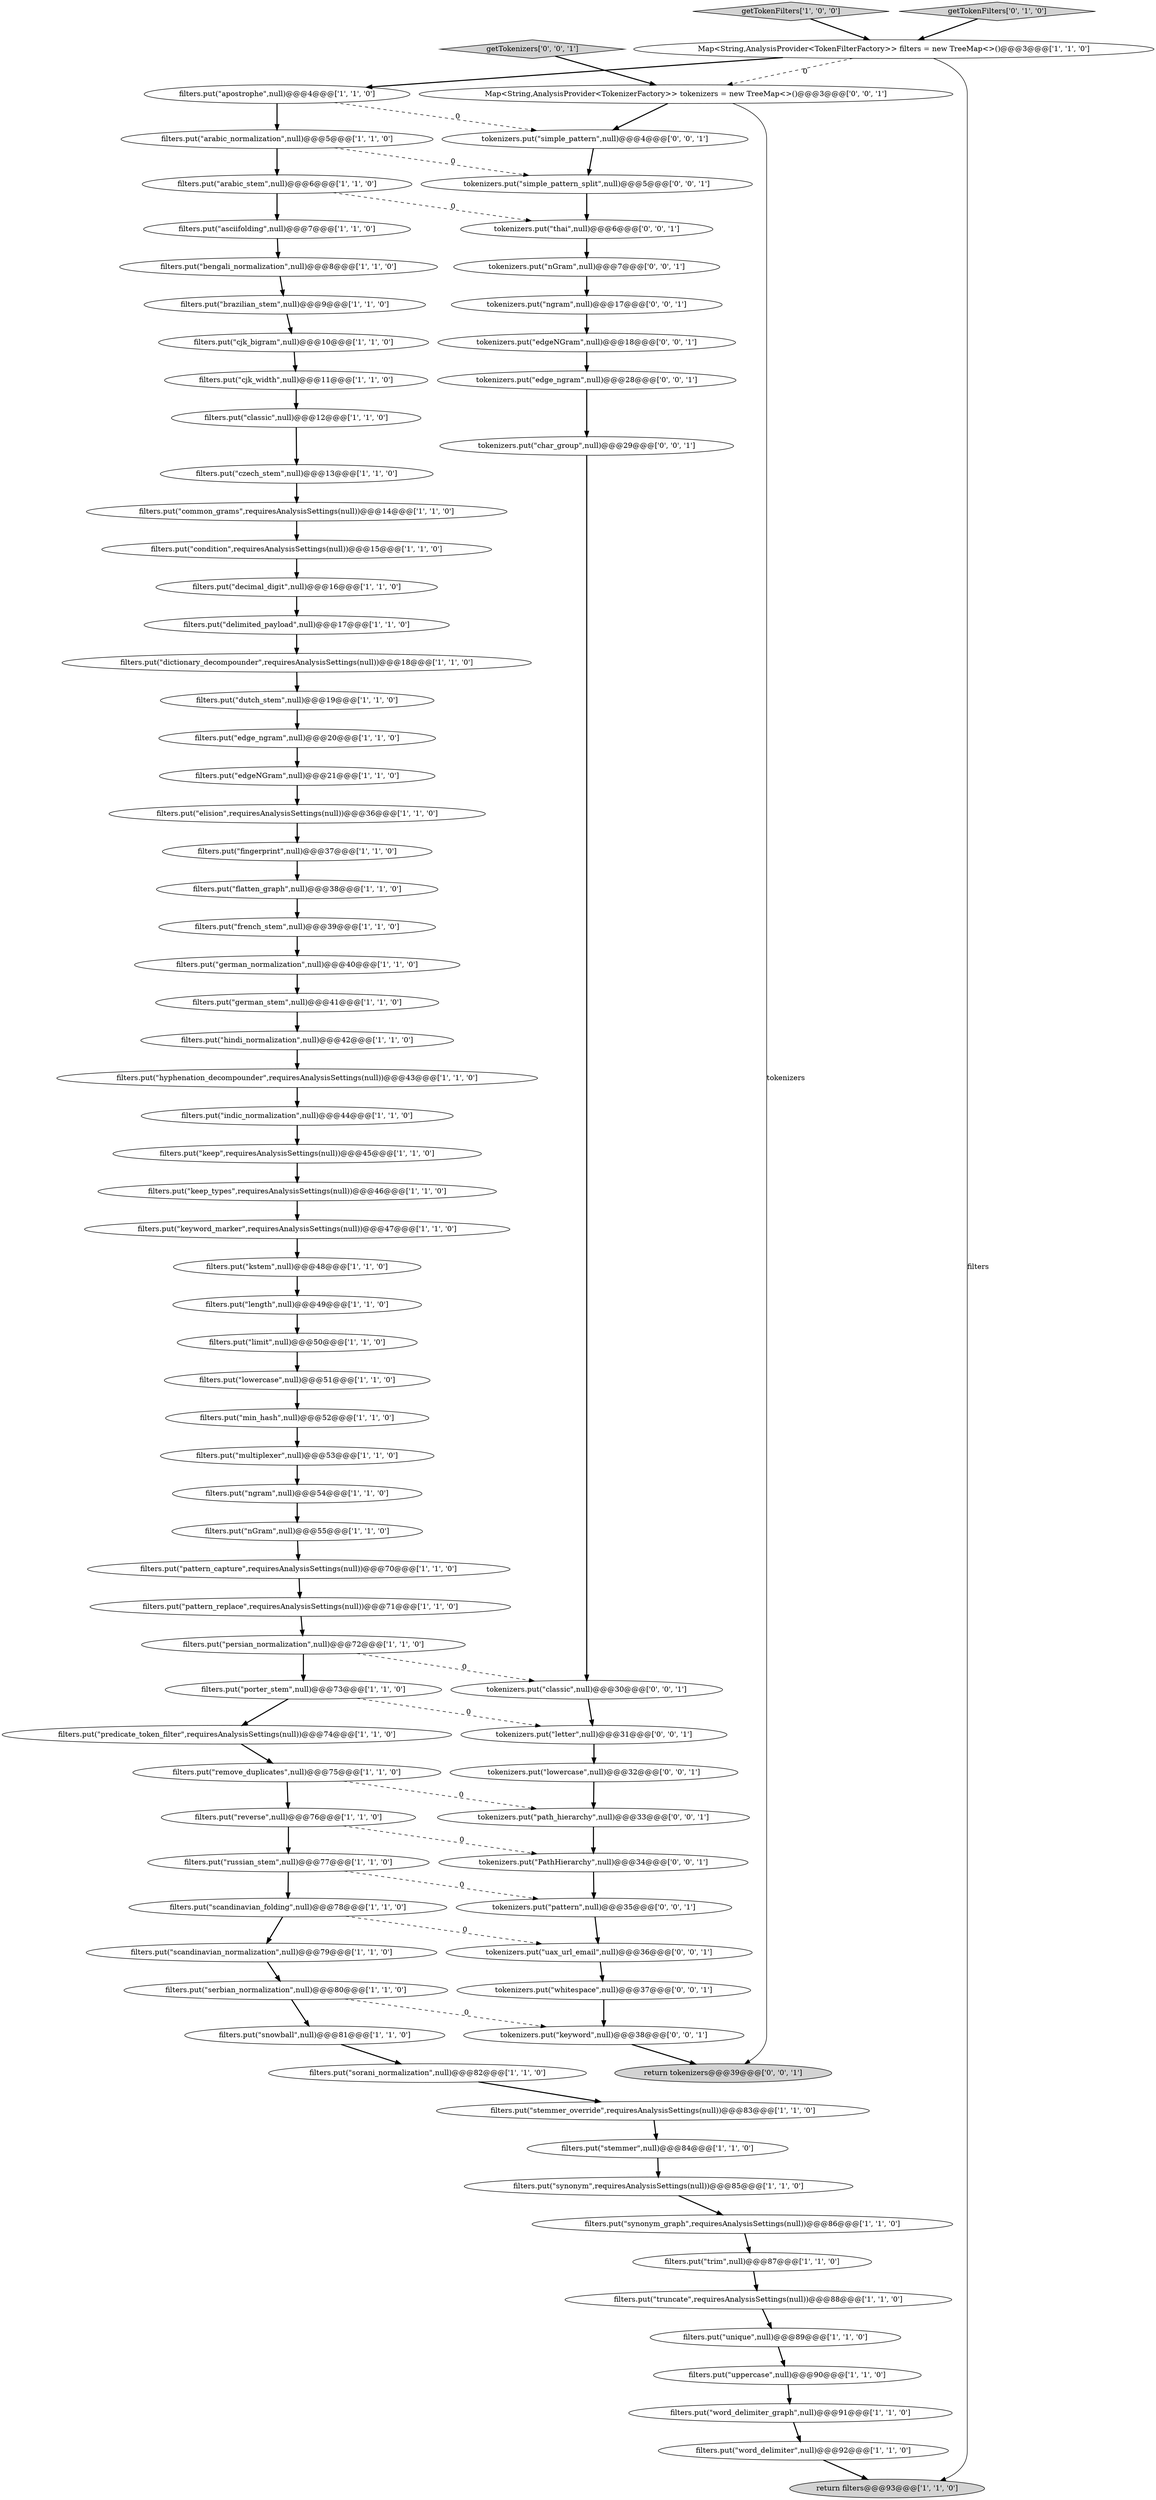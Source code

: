 digraph {
68 [style = filled, label = "return tokenizers@@@39@@@['0', '0', '1']", fillcolor = lightgray, shape = ellipse image = "AAA0AAABBB3BBB"];
45 [style = filled, label = "filters.put(\"persian_normalization\",null)@@@72@@@['1', '1', '0']", fillcolor = white, shape = ellipse image = "AAA0AAABBB1BBB"];
70 [style = filled, label = "tokenizers.put(\"simple_pattern_split\",null)@@@5@@@['0', '0', '1']", fillcolor = white, shape = ellipse image = "AAA0AAABBB3BBB"];
4 [style = filled, label = "filters.put(\"word_delimiter\",null)@@@92@@@['1', '1', '0']", fillcolor = white, shape = ellipse image = "AAA0AAABBB1BBB"];
49 [style = filled, label = "filters.put(\"german_stem\",null)@@@41@@@['1', '1', '0']", fillcolor = white, shape = ellipse image = "AAA0AAABBB1BBB"];
39 [style = filled, label = "getTokenFilters['1', '0', '0']", fillcolor = lightgray, shape = diamond image = "AAA0AAABBB1BBB"];
71 [style = filled, label = "tokenizers.put(\"lowercase\",null)@@@32@@@['0', '0', '1']", fillcolor = white, shape = ellipse image = "AAA0AAABBB3BBB"];
80 [style = filled, label = "getTokenizers['0', '0', '1']", fillcolor = lightgray, shape = diamond image = "AAA0AAABBB3BBB"];
38 [style = filled, label = "filters.put(\"arabic_stem\",null)@@@6@@@['1', '1', '0']", fillcolor = white, shape = ellipse image = "AAA0AAABBB1BBB"];
66 [style = filled, label = "tokenizers.put(\"letter\",null)@@@31@@@['0', '0', '1']", fillcolor = white, shape = ellipse image = "AAA0AAABBB3BBB"];
77 [style = filled, label = "tokenizers.put(\"ngram\",null)@@@17@@@['0', '0', '1']", fillcolor = white, shape = ellipse image = "AAA0AAABBB3BBB"];
2 [style = filled, label = "filters.put(\"stemmer\",null)@@@84@@@['1', '1', '0']", fillcolor = white, shape = ellipse image = "AAA0AAABBB1BBB"];
28 [style = filled, label = "filters.put(\"hindi_normalization\",null)@@@42@@@['1', '1', '0']", fillcolor = white, shape = ellipse image = "AAA0AAABBB1BBB"];
31 [style = filled, label = "filters.put(\"scandinavian_folding\",null)@@@78@@@['1', '1', '0']", fillcolor = white, shape = ellipse image = "AAA0AAABBB1BBB"];
12 [style = filled, label = "return filters@@@93@@@['1', '1', '0']", fillcolor = lightgray, shape = ellipse image = "AAA0AAABBB1BBB"];
51 [style = filled, label = "filters.put(\"french_stem\",null)@@@39@@@['1', '1', '0']", fillcolor = white, shape = ellipse image = "AAA0AAABBB1BBB"];
62 [style = filled, label = "filters.put(\"nGram\",null)@@@55@@@['1', '1', '0']", fillcolor = white, shape = ellipse image = "AAA0AAABBB1BBB"];
23 [style = filled, label = "filters.put(\"hyphenation_decompounder\",requiresAnalysisSettings(null))@@@43@@@['1', '1', '0']", fillcolor = white, shape = ellipse image = "AAA0AAABBB1BBB"];
41 [style = filled, label = "filters.put(\"brazilian_stem\",null)@@@9@@@['1', '1', '0']", fillcolor = white, shape = ellipse image = "AAA0AAABBB1BBB"];
75 [style = filled, label = "tokenizers.put(\"edgeNGram\",null)@@@18@@@['0', '0', '1']", fillcolor = white, shape = ellipse image = "AAA0AAABBB3BBB"];
78 [style = filled, label = "tokenizers.put(\"PathHierarchy\",null)@@@34@@@['0', '0', '1']", fillcolor = white, shape = ellipse image = "AAA0AAABBB3BBB"];
44 [style = filled, label = "filters.put(\"dictionary_decompounder\",requiresAnalysisSettings(null))@@@18@@@['1', '1', '0']", fillcolor = white, shape = ellipse image = "AAA0AAABBB1BBB"];
73 [style = filled, label = "tokenizers.put(\"whitespace\",null)@@@37@@@['0', '0', '1']", fillcolor = white, shape = ellipse image = "AAA0AAABBB3BBB"];
16 [style = filled, label = "filters.put(\"classic\",null)@@@12@@@['1', '1', '0']", fillcolor = white, shape = ellipse image = "AAA0AAABBB1BBB"];
14 [style = filled, label = "filters.put(\"indic_normalization\",null)@@@44@@@['1', '1', '0']", fillcolor = white, shape = ellipse image = "AAA0AAABBB1BBB"];
67 [style = filled, label = "tokenizers.put(\"edge_ngram\",null)@@@28@@@['0', '0', '1']", fillcolor = white, shape = ellipse image = "AAA0AAABBB3BBB"];
21 [style = filled, label = "filters.put(\"asciifolding\",null)@@@7@@@['1', '1', '0']", fillcolor = white, shape = ellipse image = "AAA0AAABBB1BBB"];
50 [style = filled, label = "filters.put(\"bengali_normalization\",null)@@@8@@@['1', '1', '0']", fillcolor = white, shape = ellipse image = "AAA0AAABBB1BBB"];
6 [style = filled, label = "filters.put(\"multiplexer\",null)@@@53@@@['1', '1', '0']", fillcolor = white, shape = ellipse image = "AAA0AAABBB1BBB"];
27 [style = filled, label = "filters.put(\"condition\",requiresAnalysisSettings(null))@@@15@@@['1', '1', '0']", fillcolor = white, shape = ellipse image = "AAA0AAABBB1BBB"];
53 [style = filled, label = "filters.put(\"pattern_capture\",requiresAnalysisSettings(null))@@@70@@@['1', '1', '0']", fillcolor = white, shape = ellipse image = "AAA0AAABBB1BBB"];
54 [style = filled, label = "filters.put(\"edgeNGram\",null)@@@21@@@['1', '1', '0']", fillcolor = white, shape = ellipse image = "AAA0AAABBB1BBB"];
35 [style = filled, label = "filters.put(\"common_grams\",requiresAnalysisSettings(null))@@@14@@@['1', '1', '0']", fillcolor = white, shape = ellipse image = "AAA0AAABBB1BBB"];
30 [style = filled, label = "filters.put(\"truncate\",requiresAnalysisSettings(null))@@@88@@@['1', '1', '0']", fillcolor = white, shape = ellipse image = "AAA0AAABBB1BBB"];
3 [style = filled, label = "filters.put(\"scandinavian_normalization\",null)@@@79@@@['1', '1', '0']", fillcolor = white, shape = ellipse image = "AAA0AAABBB1BBB"];
58 [style = filled, label = "filters.put(\"apostrophe\",null)@@@4@@@['1', '1', '0']", fillcolor = white, shape = ellipse image = "AAA0AAABBB1BBB"];
60 [style = filled, label = "filters.put(\"snowball\",null)@@@81@@@['1', '1', '0']", fillcolor = white, shape = ellipse image = "AAA0AAABBB1BBB"];
57 [style = filled, label = "filters.put(\"reverse\",null)@@@76@@@['1', '1', '0']", fillcolor = white, shape = ellipse image = "AAA0AAABBB1BBB"];
42 [style = filled, label = "filters.put(\"keep\",requiresAnalysisSettings(null))@@@45@@@['1', '1', '0']", fillcolor = white, shape = ellipse image = "AAA0AAABBB1BBB"];
82 [style = filled, label = "tokenizers.put(\"char_group\",null)@@@29@@@['0', '0', '1']", fillcolor = white, shape = ellipse image = "AAA0AAABBB3BBB"];
56 [style = filled, label = "filters.put(\"delimited_payload\",null)@@@17@@@['1', '1', '0']", fillcolor = white, shape = ellipse image = "AAA0AAABBB1BBB"];
43 [style = filled, label = "filters.put(\"predicate_token_filter\",requiresAnalysisSettings(null))@@@74@@@['1', '1', '0']", fillcolor = white, shape = ellipse image = "AAA0AAABBB1BBB"];
1 [style = filled, label = "filters.put(\"kstem\",null)@@@48@@@['1', '1', '0']", fillcolor = white, shape = ellipse image = "AAA0AAABBB1BBB"];
15 [style = filled, label = "filters.put(\"uppercase\",null)@@@90@@@['1', '1', '0']", fillcolor = white, shape = ellipse image = "AAA0AAABBB1BBB"];
40 [style = filled, label = "filters.put(\"ngram\",null)@@@54@@@['1', '1', '0']", fillcolor = white, shape = ellipse image = "AAA0AAABBB1BBB"];
10 [style = filled, label = "filters.put(\"czech_stem\",null)@@@13@@@['1', '1', '0']", fillcolor = white, shape = ellipse image = "AAA0AAABBB1BBB"];
84 [style = filled, label = "tokenizers.put(\"pattern\",null)@@@35@@@['0', '0', '1']", fillcolor = white, shape = ellipse image = "AAA0AAABBB3BBB"];
19 [style = filled, label = "filters.put(\"keyword_marker\",requiresAnalysisSettings(null))@@@47@@@['1', '1', '0']", fillcolor = white, shape = ellipse image = "AAA0AAABBB1BBB"];
55 [style = filled, label = "filters.put(\"arabic_normalization\",null)@@@5@@@['1', '1', '0']", fillcolor = white, shape = ellipse image = "AAA0AAABBB1BBB"];
48 [style = filled, label = "filters.put(\"stemmer_override\",requiresAnalysisSettings(null))@@@83@@@['1', '1', '0']", fillcolor = white, shape = ellipse image = "AAA0AAABBB1BBB"];
65 [style = filled, label = "tokenizers.put(\"simple_pattern\",null)@@@4@@@['0', '0', '1']", fillcolor = white, shape = ellipse image = "AAA0AAABBB3BBB"];
81 [style = filled, label = "Map<String,AnalysisProvider<TokenizerFactory>> tokenizers = new TreeMap<>()@@@3@@@['0', '0', '1']", fillcolor = white, shape = ellipse image = "AAA0AAABBB3BBB"];
46 [style = filled, label = "filters.put(\"limit\",null)@@@50@@@['1', '1', '0']", fillcolor = white, shape = ellipse image = "AAA0AAABBB1BBB"];
36 [style = filled, label = "filters.put(\"min_hash\",null)@@@52@@@['1', '1', '0']", fillcolor = white, shape = ellipse image = "AAA0AAABBB1BBB"];
7 [style = filled, label = "Map<String,AnalysisProvider<TokenFilterFactory>> filters = new TreeMap<>()@@@3@@@['1', '1', '0']", fillcolor = white, shape = ellipse image = "AAA0AAABBB1BBB"];
11 [style = filled, label = "filters.put(\"synonym\",requiresAnalysisSettings(null))@@@85@@@['1', '1', '0']", fillcolor = white, shape = ellipse image = "AAA0AAABBB1BBB"];
22 [style = filled, label = "filters.put(\"cjk_bigram\",null)@@@10@@@['1', '1', '0']", fillcolor = white, shape = ellipse image = "AAA0AAABBB1BBB"];
17 [style = filled, label = "filters.put(\"keep_types\",requiresAnalysisSettings(null))@@@46@@@['1', '1', '0']", fillcolor = white, shape = ellipse image = "AAA0AAABBB1BBB"];
33 [style = filled, label = "filters.put(\"dutch_stem\",null)@@@19@@@['1', '1', '0']", fillcolor = white, shape = ellipse image = "AAA0AAABBB1BBB"];
32 [style = filled, label = "filters.put(\"serbian_normalization\",null)@@@80@@@['1', '1', '0']", fillcolor = white, shape = ellipse image = "AAA0AAABBB1BBB"];
47 [style = filled, label = "filters.put(\"lowercase\",null)@@@51@@@['1', '1', '0']", fillcolor = white, shape = ellipse image = "AAA0AAABBB1BBB"];
24 [style = filled, label = "filters.put(\"porter_stem\",null)@@@73@@@['1', '1', '0']", fillcolor = white, shape = ellipse image = "AAA0AAABBB1BBB"];
26 [style = filled, label = "filters.put(\"russian_stem\",null)@@@77@@@['1', '1', '0']", fillcolor = white, shape = ellipse image = "AAA0AAABBB1BBB"];
13 [style = filled, label = "filters.put(\"cjk_width\",null)@@@11@@@['1', '1', '0']", fillcolor = white, shape = ellipse image = "AAA0AAABBB1BBB"];
29 [style = filled, label = "filters.put(\"elision\",requiresAnalysisSettings(null))@@@36@@@['1', '1', '0']", fillcolor = white, shape = ellipse image = "AAA0AAABBB1BBB"];
25 [style = filled, label = "filters.put(\"flatten_graph\",null)@@@38@@@['1', '1', '0']", fillcolor = white, shape = ellipse image = "AAA0AAABBB1BBB"];
0 [style = filled, label = "filters.put(\"german_normalization\",null)@@@40@@@['1', '1', '0']", fillcolor = white, shape = ellipse image = "AAA0AAABBB1BBB"];
72 [style = filled, label = "tokenizers.put(\"path_hierarchy\",null)@@@33@@@['0', '0', '1']", fillcolor = white, shape = ellipse image = "AAA0AAABBB3BBB"];
20 [style = filled, label = "filters.put(\"synonym_graph\",requiresAnalysisSettings(null))@@@86@@@['1', '1', '0']", fillcolor = white, shape = ellipse image = "AAA0AAABBB1BBB"];
18 [style = filled, label = "filters.put(\"word_delimiter_graph\",null)@@@91@@@['1', '1', '0']", fillcolor = white, shape = ellipse image = "AAA0AAABBB1BBB"];
34 [style = filled, label = "filters.put(\"trim\",null)@@@87@@@['1', '1', '0']", fillcolor = white, shape = ellipse image = "AAA0AAABBB1BBB"];
59 [style = filled, label = "filters.put(\"fingerprint\",null)@@@37@@@['1', '1', '0']", fillcolor = white, shape = ellipse image = "AAA0AAABBB1BBB"];
79 [style = filled, label = "tokenizers.put(\"keyword\",null)@@@38@@@['0', '0', '1']", fillcolor = white, shape = ellipse image = "AAA0AAABBB3BBB"];
74 [style = filled, label = "tokenizers.put(\"thai\",null)@@@6@@@['0', '0', '1']", fillcolor = white, shape = ellipse image = "AAA0AAABBB3BBB"];
69 [style = filled, label = "tokenizers.put(\"nGram\",null)@@@7@@@['0', '0', '1']", fillcolor = white, shape = ellipse image = "AAA0AAABBB3BBB"];
61 [style = filled, label = "filters.put(\"decimal_digit\",null)@@@16@@@['1', '1', '0']", fillcolor = white, shape = ellipse image = "AAA0AAABBB1BBB"];
64 [style = filled, label = "getTokenFilters['0', '1', '0']", fillcolor = lightgray, shape = diamond image = "AAA0AAABBB2BBB"];
9 [style = filled, label = "filters.put(\"remove_duplicates\",null)@@@75@@@['1', '1', '0']", fillcolor = white, shape = ellipse image = "AAA0AAABBB1BBB"];
52 [style = filled, label = "filters.put(\"pattern_replace\",requiresAnalysisSettings(null))@@@71@@@['1', '1', '0']", fillcolor = white, shape = ellipse image = "AAA0AAABBB1BBB"];
5 [style = filled, label = "filters.put(\"length\",null)@@@49@@@['1', '1', '0']", fillcolor = white, shape = ellipse image = "AAA0AAABBB1BBB"];
83 [style = filled, label = "tokenizers.put(\"classic\",null)@@@30@@@['0', '0', '1']", fillcolor = white, shape = ellipse image = "AAA0AAABBB3BBB"];
8 [style = filled, label = "filters.put(\"edge_ngram\",null)@@@20@@@['1', '1', '0']", fillcolor = white, shape = ellipse image = "AAA0AAABBB1BBB"];
63 [style = filled, label = "filters.put(\"sorani_normalization\",null)@@@82@@@['1', '1', '0']", fillcolor = white, shape = ellipse image = "AAA0AAABBB1BBB"];
37 [style = filled, label = "filters.put(\"unique\",null)@@@89@@@['1', '1', '0']", fillcolor = white, shape = ellipse image = "AAA0AAABBB1BBB"];
76 [style = filled, label = "tokenizers.put(\"uax_url_email\",null)@@@36@@@['0', '0', '1']", fillcolor = white, shape = ellipse image = "AAA0AAABBB3BBB"];
1->5 [style = bold, label=""];
74->69 [style = bold, label=""];
29->59 [style = bold, label=""];
32->79 [style = dashed, label="0"];
61->56 [style = bold, label=""];
63->48 [style = bold, label=""];
81->68 [style = solid, label="tokenizers"];
10->35 [style = bold, label=""];
37->15 [style = bold, label=""];
24->43 [style = bold, label=""];
45->24 [style = bold, label=""];
54->29 [style = bold, label=""];
19->1 [style = bold, label=""];
76->73 [style = bold, label=""];
55->70 [style = dashed, label="0"];
7->12 [style = solid, label="filters"];
62->53 [style = bold, label=""];
60->63 [style = bold, label=""];
41->22 [style = bold, label=""];
70->74 [style = bold, label=""];
38->74 [style = dashed, label="0"];
21->50 [style = bold, label=""];
22->13 [style = bold, label=""];
25->51 [style = bold, label=""];
36->6 [style = bold, label=""];
83->66 [style = bold, label=""];
40->62 [style = bold, label=""];
48->2 [style = bold, label=""];
20->34 [style = bold, label=""];
53->52 [style = bold, label=""];
77->75 [style = bold, label=""];
52->45 [style = bold, label=""];
51->0 [style = bold, label=""];
73->79 [style = bold, label=""];
55->38 [style = bold, label=""];
67->82 [style = bold, label=""];
69->77 [style = bold, label=""];
13->16 [style = bold, label=""];
57->78 [style = dashed, label="0"];
31->76 [style = dashed, label="0"];
23->14 [style = bold, label=""];
18->4 [style = bold, label=""];
39->7 [style = bold, label=""];
66->71 [style = bold, label=""];
45->83 [style = dashed, label="0"];
31->3 [style = bold, label=""];
50->41 [style = bold, label=""];
33->8 [style = bold, label=""];
47->36 [style = bold, label=""];
58->65 [style = dashed, label="0"];
80->81 [style = bold, label=""];
59->25 [style = bold, label=""];
78->84 [style = bold, label=""];
57->26 [style = bold, label=""];
14->42 [style = bold, label=""];
44->33 [style = bold, label=""];
49->28 [style = bold, label=""];
43->9 [style = bold, label=""];
82->83 [style = bold, label=""];
71->72 [style = bold, label=""];
26->31 [style = bold, label=""];
32->60 [style = bold, label=""];
81->65 [style = bold, label=""];
0->49 [style = bold, label=""];
28->23 [style = bold, label=""];
4->12 [style = bold, label=""];
9->72 [style = dashed, label="0"];
84->76 [style = bold, label=""];
8->54 [style = bold, label=""];
79->68 [style = bold, label=""];
2->11 [style = bold, label=""];
75->67 [style = bold, label=""];
11->20 [style = bold, label=""];
35->27 [style = bold, label=""];
7->58 [style = bold, label=""];
65->70 [style = bold, label=""];
16->10 [style = bold, label=""];
27->61 [style = bold, label=""];
9->57 [style = bold, label=""];
42->17 [style = bold, label=""];
7->81 [style = dashed, label="0"];
24->66 [style = dashed, label="0"];
58->55 [style = bold, label=""];
30->37 [style = bold, label=""];
46->47 [style = bold, label=""];
15->18 [style = bold, label=""];
34->30 [style = bold, label=""];
17->19 [style = bold, label=""];
72->78 [style = bold, label=""];
64->7 [style = bold, label=""];
6->40 [style = bold, label=""];
26->84 [style = dashed, label="0"];
38->21 [style = bold, label=""];
3->32 [style = bold, label=""];
5->46 [style = bold, label=""];
56->44 [style = bold, label=""];
}
